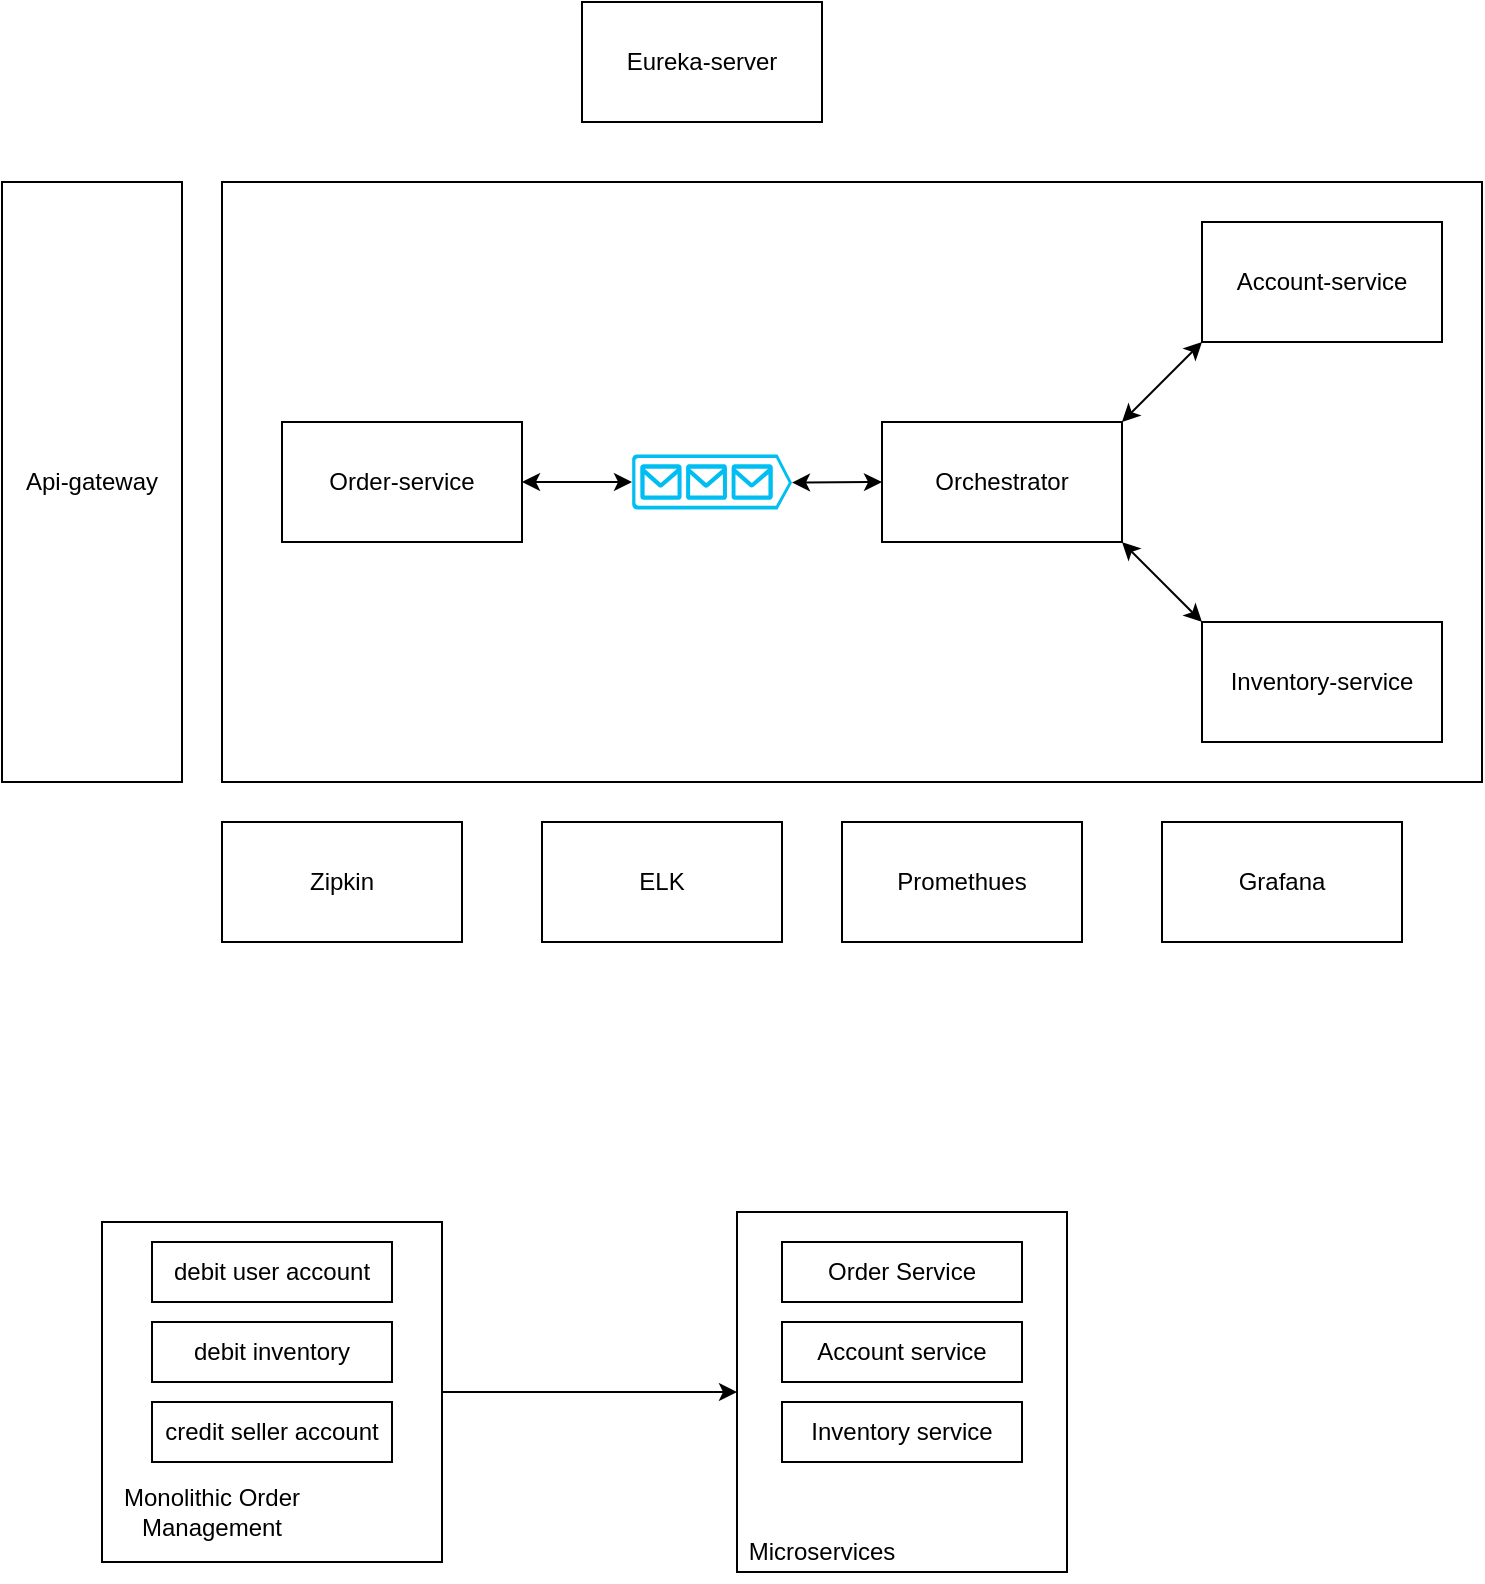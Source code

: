 <mxfile version="21.1.4" type="device">
  <diagram name="Page-1" id="I9jm35CSFqdMMQ2Uh8lo">
    <mxGraphModel dx="1434" dy="806" grid="1" gridSize="10" guides="1" tooltips="1" connect="1" arrows="1" fold="1" page="1" pageScale="1" pageWidth="850" pageHeight="1100" math="0" shadow="0">
      <root>
        <mxCell id="0" />
        <mxCell id="1" parent="0" />
        <mxCell id="jENlF7pkmX3mgjvQhkL8-10" value="" style="rounded=0;whiteSpace=wrap;html=1;" parent="1" vertex="1">
          <mxGeometry x="140" y="160" width="630" height="300" as="geometry" />
        </mxCell>
        <mxCell id="jENlF7pkmX3mgjvQhkL8-1" value="Order-service" style="rounded=0;whiteSpace=wrap;html=1;" parent="1" vertex="1">
          <mxGeometry x="170" y="280" width="120" height="60" as="geometry" />
        </mxCell>
        <mxCell id="jENlF7pkmX3mgjvQhkL8-2" value="" style="verticalLabelPosition=bottom;html=1;verticalAlign=top;align=center;strokeColor=none;fillColor=#00BEF2;shape=mxgraph.azure.queue_generic;pointerEvents=1;" parent="1" vertex="1">
          <mxGeometry x="345" y="296.25" width="80" height="27.5" as="geometry" />
        </mxCell>
        <mxCell id="jENlF7pkmX3mgjvQhkL8-3" value="Orchestrator" style="rounded=0;whiteSpace=wrap;html=1;" parent="1" vertex="1">
          <mxGeometry x="470" y="280" width="120" height="60" as="geometry" />
        </mxCell>
        <mxCell id="jENlF7pkmX3mgjvQhkL8-4" value="Account-service" style="rounded=0;whiteSpace=wrap;html=1;" parent="1" vertex="1">
          <mxGeometry x="630" y="180" width="120" height="60" as="geometry" />
        </mxCell>
        <mxCell id="jENlF7pkmX3mgjvQhkL8-5" value="Inventory-service" style="rounded=0;whiteSpace=wrap;html=1;" parent="1" vertex="1">
          <mxGeometry x="630" y="380" width="120" height="60" as="geometry" />
        </mxCell>
        <mxCell id="jENlF7pkmX3mgjvQhkL8-6" value="" style="endArrow=classic;startArrow=classic;html=1;rounded=0;entryX=0;entryY=0.5;entryDx=0;entryDy=0;entryPerimeter=0;exitX=1;exitY=0.5;exitDx=0;exitDy=0;" parent="1" source="jENlF7pkmX3mgjvQhkL8-1" target="jENlF7pkmX3mgjvQhkL8-2" edge="1">
          <mxGeometry width="50" height="50" relative="1" as="geometry">
            <mxPoint x="240" y="480" as="sourcePoint" />
            <mxPoint x="290" y="430" as="targetPoint" />
          </mxGeometry>
        </mxCell>
        <mxCell id="jENlF7pkmX3mgjvQhkL8-7" value="" style="endArrow=classic;startArrow=classic;html=1;rounded=0;entryX=0;entryY=0.5;entryDx=0;entryDy=0;exitX=1;exitY=0.51;exitDx=0;exitDy=0;exitPerimeter=0;" parent="1" source="jENlF7pkmX3mgjvQhkL8-2" target="jENlF7pkmX3mgjvQhkL8-3" edge="1">
          <mxGeometry width="50" height="50" relative="1" as="geometry">
            <mxPoint x="200" y="550" as="sourcePoint" />
            <mxPoint x="250" y="500" as="targetPoint" />
          </mxGeometry>
        </mxCell>
        <mxCell id="jENlF7pkmX3mgjvQhkL8-8" value="" style="endArrow=classic;startArrow=classic;html=1;rounded=0;entryX=0;entryY=1;entryDx=0;entryDy=0;exitX=1;exitY=0;exitDx=0;exitDy=0;" parent="1" source="jENlF7pkmX3mgjvQhkL8-3" target="jENlF7pkmX3mgjvQhkL8-4" edge="1">
          <mxGeometry width="50" height="50" relative="1" as="geometry">
            <mxPoint x="420" y="530" as="sourcePoint" />
            <mxPoint x="470" y="480" as="targetPoint" />
          </mxGeometry>
        </mxCell>
        <mxCell id="jENlF7pkmX3mgjvQhkL8-9" value="" style="endArrow=classic;startArrow=classic;html=1;rounded=0;entryX=0;entryY=0;entryDx=0;entryDy=0;exitX=1;exitY=1;exitDx=0;exitDy=0;" parent="1" source="jENlF7pkmX3mgjvQhkL8-3" target="jENlF7pkmX3mgjvQhkL8-5" edge="1">
          <mxGeometry width="50" height="50" relative="1" as="geometry">
            <mxPoint x="420" y="500" as="sourcePoint" />
            <mxPoint x="470" y="450" as="targetPoint" />
          </mxGeometry>
        </mxCell>
        <mxCell id="jENlF7pkmX3mgjvQhkL8-11" value="Eureka-server" style="rounded=0;whiteSpace=wrap;html=1;" parent="1" vertex="1">
          <mxGeometry x="320" y="70" width="120" height="60" as="geometry" />
        </mxCell>
        <mxCell id="jENlF7pkmX3mgjvQhkL8-12" value="Api-gateway" style="rounded=0;whiteSpace=wrap;html=1;" parent="1" vertex="1">
          <mxGeometry x="30" y="160" width="90" height="300" as="geometry" />
        </mxCell>
        <mxCell id="jENlF7pkmX3mgjvQhkL8-13" value="Zipkin" style="rounded=0;whiteSpace=wrap;html=1;" parent="1" vertex="1">
          <mxGeometry x="140" y="480" width="120" height="60" as="geometry" />
        </mxCell>
        <mxCell id="jENlF7pkmX3mgjvQhkL8-14" value="ELK" style="rounded=0;whiteSpace=wrap;html=1;" parent="1" vertex="1">
          <mxGeometry x="300" y="480" width="120" height="60" as="geometry" />
        </mxCell>
        <mxCell id="jENlF7pkmX3mgjvQhkL8-15" value="Promethues" style="rounded=0;whiteSpace=wrap;html=1;" parent="1" vertex="1">
          <mxGeometry x="450" y="480" width="120" height="60" as="geometry" />
        </mxCell>
        <mxCell id="jENlF7pkmX3mgjvQhkL8-16" value="Grafana" style="rounded=0;whiteSpace=wrap;html=1;" parent="1" vertex="1">
          <mxGeometry x="610" y="480" width="120" height="60" as="geometry" />
        </mxCell>
        <mxCell id="jENlF7pkmX3mgjvQhkL8-27" style="edgeStyle=orthogonalEdgeStyle;rounded=0;orthogonalLoop=1;jettySize=auto;html=1;exitX=1;exitY=0.5;exitDx=0;exitDy=0;" parent="1" source="jENlF7pkmX3mgjvQhkL8-17" target="jENlF7pkmX3mgjvQhkL8-22" edge="1">
          <mxGeometry relative="1" as="geometry" />
        </mxCell>
        <mxCell id="jENlF7pkmX3mgjvQhkL8-17" value="" style="rounded=0;whiteSpace=wrap;html=1;" parent="1" vertex="1">
          <mxGeometry x="80" y="680" width="170" height="170" as="geometry" />
        </mxCell>
        <mxCell id="jENlF7pkmX3mgjvQhkL8-18" value="debit user account" style="rounded=0;whiteSpace=wrap;html=1;" parent="1" vertex="1">
          <mxGeometry x="105" y="690" width="120" height="30" as="geometry" />
        </mxCell>
        <mxCell id="jENlF7pkmX3mgjvQhkL8-19" value="debit inventory" style="rounded=0;whiteSpace=wrap;html=1;" parent="1" vertex="1">
          <mxGeometry x="105" y="730" width="120" height="30" as="geometry" />
        </mxCell>
        <mxCell id="jENlF7pkmX3mgjvQhkL8-20" value="credit seller account" style="rounded=0;whiteSpace=wrap;html=1;" parent="1" vertex="1">
          <mxGeometry x="105" y="770" width="120" height="30" as="geometry" />
        </mxCell>
        <mxCell id="jENlF7pkmX3mgjvQhkL8-21" value="Monolithic Order Management" style="text;html=1;strokeColor=none;fillColor=none;align=center;verticalAlign=middle;whiteSpace=wrap;rounded=0;" parent="1" vertex="1">
          <mxGeometry x="80" y="810" width="110" height="30" as="geometry" />
        </mxCell>
        <mxCell id="jENlF7pkmX3mgjvQhkL8-22" value="" style="rounded=0;whiteSpace=wrap;html=1;" parent="1" vertex="1">
          <mxGeometry x="397.5" y="675" width="165" height="180" as="geometry" />
        </mxCell>
        <mxCell id="jENlF7pkmX3mgjvQhkL8-23" value="Order Service" style="rounded=0;whiteSpace=wrap;html=1;" parent="1" vertex="1">
          <mxGeometry x="420" y="690" width="120" height="30" as="geometry" />
        </mxCell>
        <mxCell id="jENlF7pkmX3mgjvQhkL8-24" value="Account service" style="rounded=0;whiteSpace=wrap;html=1;" parent="1" vertex="1">
          <mxGeometry x="420" y="730" width="120" height="30" as="geometry" />
        </mxCell>
        <mxCell id="jENlF7pkmX3mgjvQhkL8-25" value="Inventory service" style="rounded=0;whiteSpace=wrap;html=1;" parent="1" vertex="1">
          <mxGeometry x="420" y="770" width="120" height="30" as="geometry" />
        </mxCell>
        <mxCell id="jENlF7pkmX3mgjvQhkL8-26" value="Microservices" style="text;html=1;strokeColor=none;fillColor=none;align=center;verticalAlign=middle;whiteSpace=wrap;rounded=0;" parent="1" vertex="1">
          <mxGeometry x="410" y="830" width="60" height="30" as="geometry" />
        </mxCell>
      </root>
    </mxGraphModel>
  </diagram>
</mxfile>
